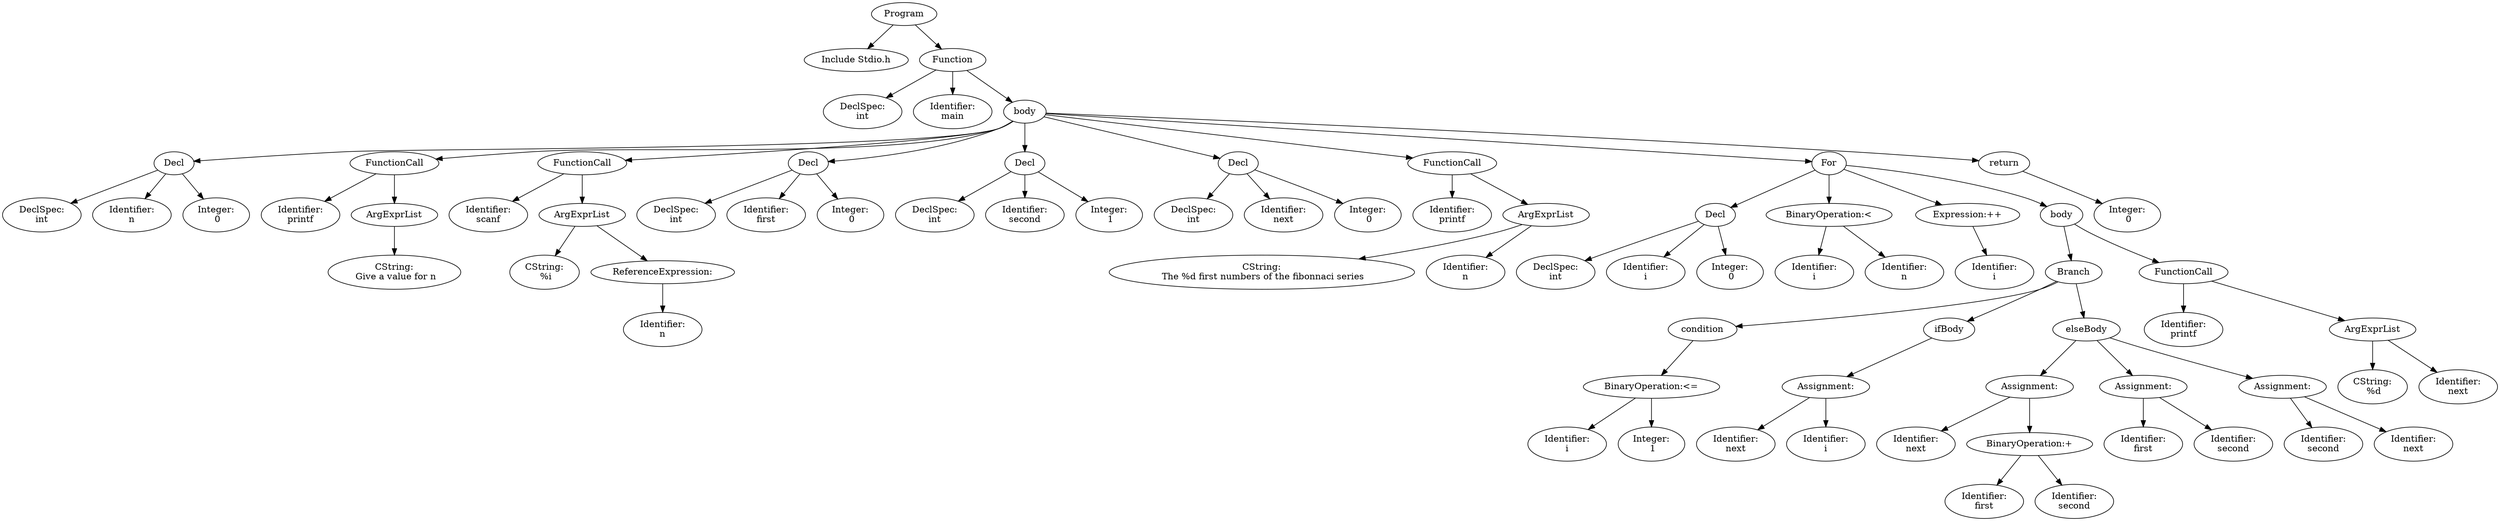 digraph G {
0 [label="Program"];
0 -> 1;
1[label="Include Stdio.h"];
0 -> 2;
2 [label="Function"];
 2->3;
3 [label = "DeclSpec:
int"];
2->4;
4[label="Identifier:
main"];
2->5;
5[ label = "body"];
5->6;
6 [label="Decl" ];
6->7;
7 [label = "DeclSpec:
int"];
6->8;
8[label="Identifier:
n"];
6->9;
9[label="Integer:
 0"];
5->11;
11 [ label = "FunctionCall"];
11->12;
12[label="Identifier:
printf"];
11->13;
13 [ label = "ArgExprList"];
13->14;
14[label="CString:
 Give a value for n\n"];
5->16;
16 [ label = "FunctionCall"];
16->17;
17[label="Identifier:
scanf"];
16->18;
18 [ label = "ArgExprList"];
18->19;
19[label="CString:
 %i"];
18->20;
20 [ label = "ReferenceExpression:
"];
20->21;
21[label="Identifier:
n"];
5->22;
22 [label="Decl" ];
22->23;
23 [label = "DeclSpec:
int"];
22->24;
24[label="Identifier:
first"];
22->25;
25[label="Integer:
 0"];
5->26;
26 [label="Decl" ];
26->27;
27 [label = "DeclSpec:
int"];
26->28;
28[label="Identifier:
second"];
26->29;
29[label="Integer:
 1"];
5->30;
30 [label="Decl" ];
30->31;
31 [label = "DeclSpec:
int"];
30->32;
32[label="Identifier:
next"];
30->33;
33[label="Integer:
 0"];
5->35;
35 [ label = "FunctionCall"];
35->36;
36[label="Identifier:
printf"];
35->37;
37 [ label = "ArgExprList"];
37->38;
38[label="CString:
 The %d first numbers of the fibonnaci series\n"];
37->39;
39[label="Identifier:
n"];
5->40;
40[ label = "For"];
40->41;
41 [label="Decl" ];
41->42;
42 [label = "DeclSpec:
int"];
41->43;
43[label="Identifier:
i"];
41->44;
44[label="Integer:
 0"];
40->45;
45 [label = "BinaryOperation:<"];
45->46;
46[label="Identifier:
i"];
45->47;
47[label="Identifier:
n"];
40->48;
48 [ label = "Expression:++"];
48->49;
49[label="Identifier:
i"];
40->50;
50[ label = "body"];
50->51;
51 [label = "Branch"];
51->52;
51->53;
52 [label = "condition"];
53 [label = "ifBody"];
52->54;
54 [label = "BinaryOperation:<="];
54->55;
55[label="Identifier:
i"];
54->56;
56[label="Integer:
 1"];
53->57;
57 [label = "Assignment:
"];
57->58;
58[label="Identifier:
next"];
57->59;
59[label="Identifier:
i"];
51->60;
60 [label = "elseBody"];
60->61;
61 [label = "Assignment:
"];
61->62;
62[label="Identifier:
next"];
61->63;
63 [label = "BinaryOperation:+"];
63->64;
64[label="Identifier:
first"];
63->65;
65[label="Identifier:
second"];
60->66;
66 [label = "Assignment:
"];
66->67;
67[label="Identifier:
first"];
66->68;
68[label="Identifier:
second"];
60->69;
69 [label = "Assignment:
"];
69->70;
70[label="Identifier:
second"];
69->71;
71[label="Identifier:
next"];
50->73;
73 [ label = "FunctionCall"];
73->74;
74[label="Identifier:
printf"];
73->75;
75 [ label = "ArgExprList"];
75->76;
76[label="CString:
 %d\n"];
75->77;
77[label="Identifier:
next"];
5->78;
78[label="return"];
78->80;
80[label="Integer:
 0"];
}